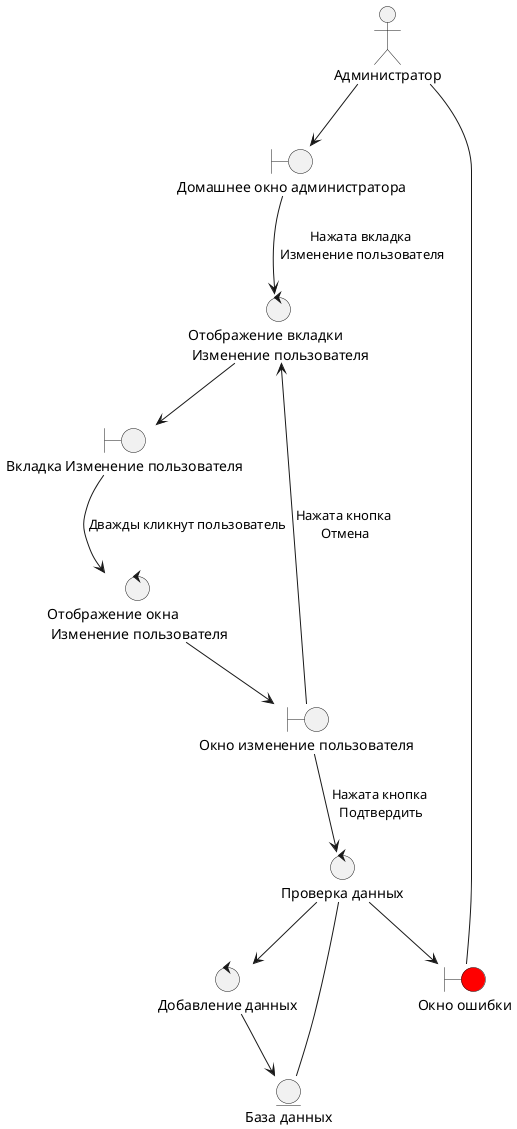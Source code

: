 @startuml PrYdaleniePolzovatelya.wsd

actor "Администратор" as pl

control "Отображение вкладки\n Изменение пользователя" as co

control "Проверка данных" as co2

control "Добавление данных" as co4

control "Отображение окна\n Изменение пользователя" as co5

boundary "Домашнее окно администратора" as bo

boundary "Вкладка Изменение пользователя" as bo1

boundary "Окно изменение пользователя " as bo2

entity "База данных" as en

boundary "Окно ошибки" as err #Red

pl --> bo
bo --> co : Нажата вкладка\n Изменение пользователя 
co --> bo1
bo1 --> co5 : Дважды кликнут пользователь
co5 --> bo2
bo2 --> co2 : Нажата кнопка\n Подтвердить
bo2 --> co : Нажата кнопка\n Отмена
co2 -- en
co2 --> co4
co4 --> en
co2 --> err
err -- pl

@enduml